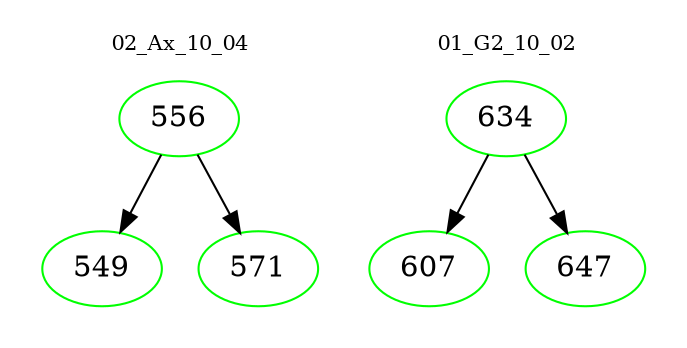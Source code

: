 digraph{
subgraph cluster_0 {
color = white
label = "02_Ax_10_04";
fontsize=10;
T0_556 [label="556", color="green"]
T0_556 -> T0_549 [color="black"]
T0_549 [label="549", color="green"]
T0_556 -> T0_571 [color="black"]
T0_571 [label="571", color="green"]
}
subgraph cluster_1 {
color = white
label = "01_G2_10_02";
fontsize=10;
T1_634 [label="634", color="green"]
T1_634 -> T1_607 [color="black"]
T1_607 [label="607", color="green"]
T1_634 -> T1_647 [color="black"]
T1_647 [label="647", color="green"]
}
}
